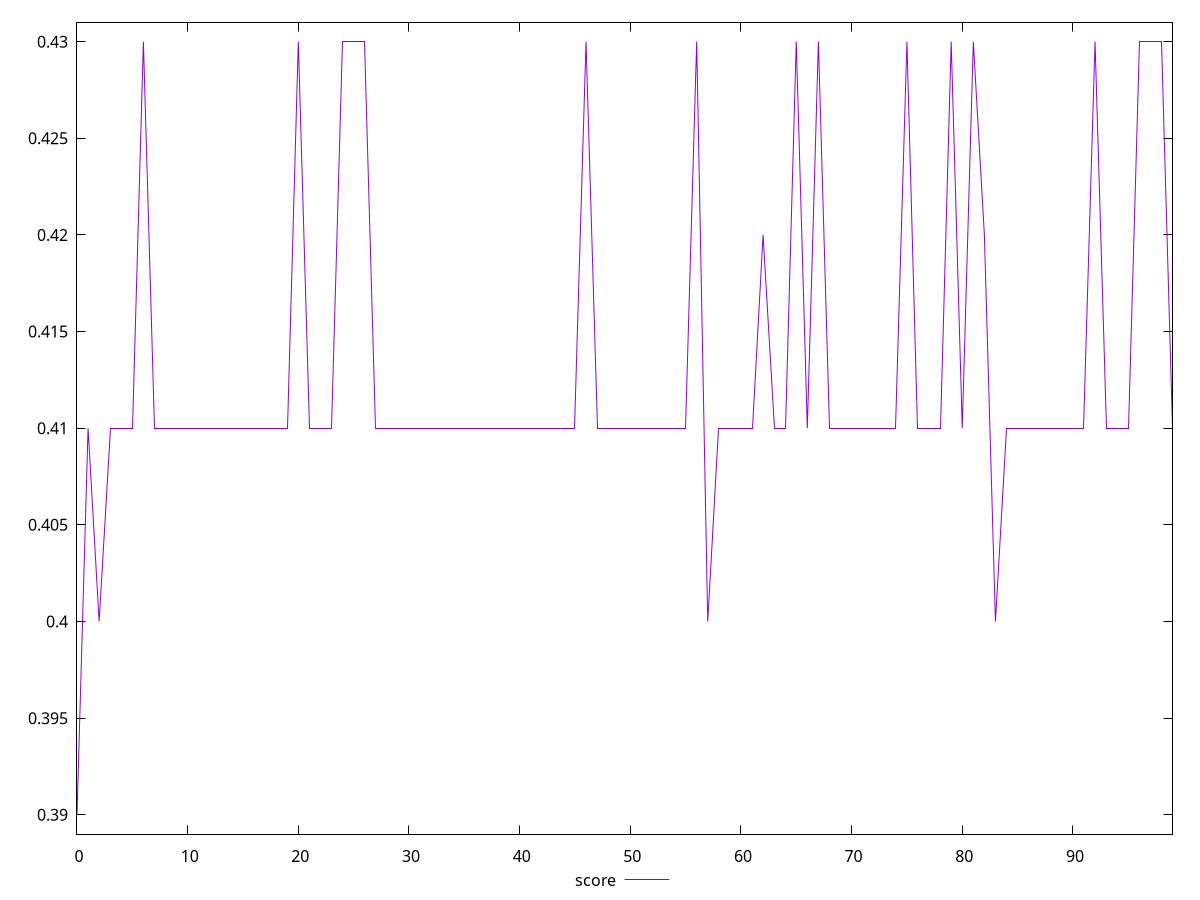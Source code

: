 reset

$score <<EOF
0 0.39
1 0.41
2 0.4
3 0.41
4 0.41
5 0.41
6 0.43
7 0.41
8 0.41
9 0.41
10 0.41
11 0.41
12 0.41
13 0.41
14 0.41
15 0.41
16 0.41
17 0.41
18 0.41
19 0.41
20 0.43
21 0.41
22 0.41
23 0.41
24 0.43
25 0.43
26 0.43
27 0.41
28 0.41
29 0.41
30 0.41
31 0.41
32 0.41
33 0.41
34 0.41
35 0.41
36 0.41
37 0.41
38 0.41
39 0.41
40 0.41
41 0.41
42 0.41
43 0.41
44 0.41
45 0.41
46 0.43
47 0.41
48 0.41
49 0.41
50 0.41
51 0.41
52 0.41
53 0.41
54 0.41
55 0.41
56 0.43
57 0.4
58 0.41
59 0.41
60 0.41
61 0.41
62 0.42
63 0.41
64 0.41
65 0.43
66 0.41
67 0.43
68 0.41
69 0.41
70 0.41
71 0.41
72 0.41
73 0.41
74 0.41
75 0.43
76 0.41
77 0.41
78 0.41
79 0.43
80 0.41
81 0.43
82 0.42
83 0.4
84 0.41
85 0.41
86 0.41
87 0.41
88 0.41
89 0.41
90 0.41
91 0.41
92 0.43
93 0.41
94 0.41
95 0.41
96 0.43
97 0.43
98 0.43
99 0.41
EOF

set key outside below
set xrange [0:99]
set yrange [0.389:0.431]
set trange [0.389:0.431]
set terminal svg size 640, 500 enhanced background rgb 'white'
set output "report_00019_2021-02-10T18-14-37.922Z//render-blocking-resources/samples/pages/score/values.svg"

plot $score title "score" with line

reset
